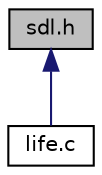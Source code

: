 digraph "sdl.h"
{
 // LATEX_PDF_SIZE
  edge [fontname="Helvetica",fontsize="10",labelfontname="Helvetica",labelfontsize="10"];
  node [fontname="Helvetica",fontsize="10",shape=record];
  Node1 [label="sdl.h",height=0.2,width=0.4,color="black", fillcolor="grey75", style="filled", fontcolor="black",tooltip="logic for game of life"];
  Node1 -> Node2 [dir="back",color="midnightblue",fontsize="10",style="solid",fontname="Helvetica"];
  Node2 [label="life.c",height=0.2,width=0.4,color="black", fillcolor="white", style="filled",URL="$life_8c.html",tooltip="game of life main function"];
}
